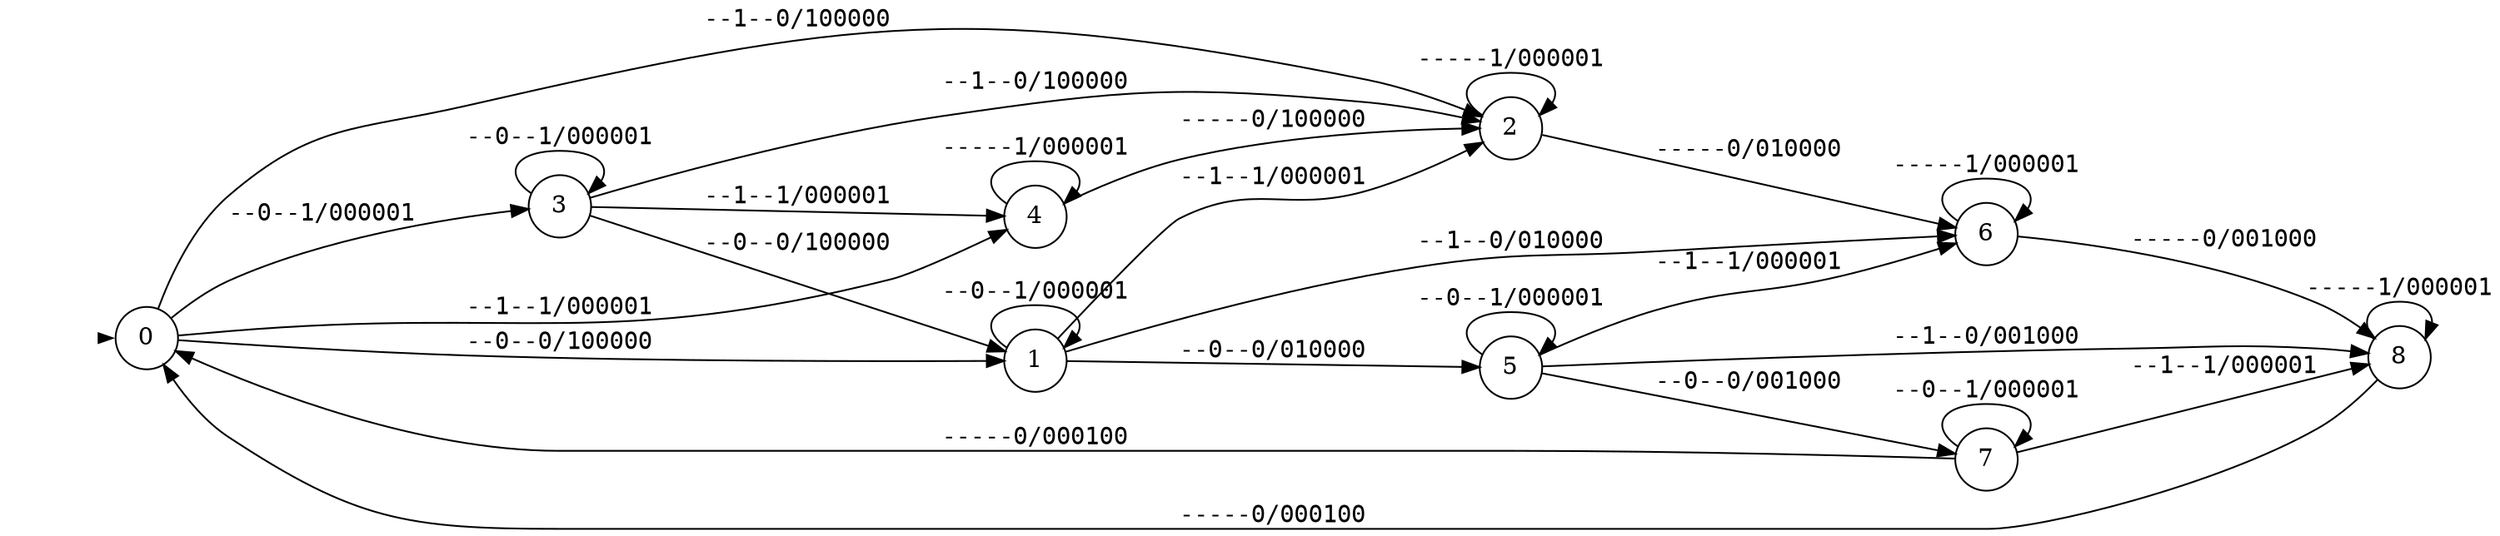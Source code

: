 digraph""{graph[rankdir=LR,ranksep=0.8,nodesep=0.2];node[shape=circle];edge[fontname=mono];init[shape=point,style=invis];0[label="0"];1[label="1"];2[label="2"];3[label="3"];4[label="4"];5[label="5"];6[label="6"];7[label="7"];8[label="8"];init->0[penwidth=0,tooltip="initialstate"];0->1[label="--0--0/100000\l",labeltooltip="&#172;full_battery&#8743;&#172;fire_alarm/go_entrace&#8743;&#172;go_counter&#8743;&#172;go_back&#8743;&#172;go_warehouse&#8743;&#172;go_charging_point&#8743;&#172;go_safe_loc&#10;"];0->2[label="--1--0/100000\l",labeltooltip="full_battery&#8743;&#172;fire_alarm/go_entrace&#8743;&#172;go_counter&#8743;&#172;go_back&#8743;&#172;go_warehouse&#8743;&#172;go_charging_point&#8743;&#172;go_safe_loc&#10;"];0->3[label="--0--1/000001\l",labeltooltip="&#172;full_battery&#8743;fire_alarm/&#172;go_entrace&#8743;&#172;go_counter&#8743;&#172;go_back&#8743;&#172;go_warehouse&#8743;&#172;go_charging_point&#8743;go_safe_loc&#10;"];0->4[label="--1--1/000001\l",labeltooltip="full_battery&#8743;fire_alarm/&#172;go_entrace&#8743;&#172;go_counter&#8743;&#172;go_back&#8743;&#172;go_warehouse&#8743;&#172;go_charging_point&#8743;go_safe_loc&#10;"];1->1[label="--0--1/000001\l",labeltooltip="&#172;full_battery&#8743;fire_alarm/&#172;go_entrace&#8743;&#172;go_counter&#8743;&#172;go_back&#8743;&#172;go_warehouse&#8743;&#172;go_charging_point&#8743;go_safe_loc&#10;"];1->2[label="--1--1/000001\l",labeltooltip="full_battery&#8743;fire_alarm/&#172;go_entrace&#8743;&#172;go_counter&#8743;&#172;go_back&#8743;&#172;go_warehouse&#8743;&#172;go_charging_point&#8743;go_safe_loc&#10;"];1->5[label="--0--0/010000\l",labeltooltip="&#172;full_battery&#8743;&#172;fire_alarm/&#172;go_entrace&#8743;go_counter&#8743;&#172;go_back&#8743;&#172;go_warehouse&#8743;&#172;go_charging_point&#8743;&#172;go_safe_loc&#10;"];1->6[label="--1--0/010000\l",labeltooltip="full_battery&#8743;&#172;fire_alarm/&#172;go_entrace&#8743;go_counter&#8743;&#172;go_back&#8743;&#172;go_warehouse&#8743;&#172;go_charging_point&#8743;&#172;go_safe_loc&#10;"];2->2[label="-----1/000001\l",labeltooltip="fire_alarm/&#172;go_entrace&#8743;&#172;go_counter&#8743;&#172;go_back&#8743;&#172;go_warehouse&#8743;&#172;go_charging_point&#8743;go_safe_loc&#10;"];2->6[label="-----0/010000\l",labeltooltip="&#172;fire_alarm/&#172;go_entrace&#8743;go_counter&#8743;&#172;go_back&#8743;&#172;go_warehouse&#8743;&#172;go_charging_point&#8743;&#172;go_safe_loc&#10;"];3->1[label="--0--0/100000\l",labeltooltip="&#172;full_battery&#8743;&#172;fire_alarm/go_entrace&#8743;&#172;go_counter&#8743;&#172;go_back&#8743;&#172;go_warehouse&#8743;&#172;go_charging_point&#8743;&#172;go_safe_loc&#10;"];3->2[label="--1--0/100000\l",labeltooltip="full_battery&#8743;&#172;fire_alarm/go_entrace&#8743;&#172;go_counter&#8743;&#172;go_back&#8743;&#172;go_warehouse&#8743;&#172;go_charging_point&#8743;&#172;go_safe_loc&#10;"];3->3[label="--0--1/000001\l",labeltooltip="&#172;full_battery&#8743;fire_alarm/&#172;go_entrace&#8743;&#172;go_counter&#8743;&#172;go_back&#8743;&#172;go_warehouse&#8743;&#172;go_charging_point&#8743;go_safe_loc&#10;"];3->4[label="--1--1/000001\l",labeltooltip="full_battery&#8743;fire_alarm/&#172;go_entrace&#8743;&#172;go_counter&#8743;&#172;go_back&#8743;&#172;go_warehouse&#8743;&#172;go_charging_point&#8743;go_safe_loc&#10;"];4->2[label="-----0/100000\l",labeltooltip="&#172;fire_alarm/go_entrace&#8743;&#172;go_counter&#8743;&#172;go_back&#8743;&#172;go_warehouse&#8743;&#172;go_charging_point&#8743;&#172;go_safe_loc&#10;"];4->4[label="-----1/000001\l",labeltooltip="fire_alarm/&#172;go_entrace&#8743;&#172;go_counter&#8743;&#172;go_back&#8743;&#172;go_warehouse&#8743;&#172;go_charging_point&#8743;go_safe_loc&#10;"];5->5[label="--0--1/000001\l",labeltooltip="&#172;full_battery&#8743;fire_alarm/&#172;go_entrace&#8743;&#172;go_counter&#8743;&#172;go_back&#8743;&#172;go_warehouse&#8743;&#172;go_charging_point&#8743;go_safe_loc&#10;"];5->6[label="--1--1/000001\l",labeltooltip="full_battery&#8743;fire_alarm/&#172;go_entrace&#8743;&#172;go_counter&#8743;&#172;go_back&#8743;&#172;go_warehouse&#8743;&#172;go_charging_point&#8743;go_safe_loc&#10;"];5->7[label="--0--0/001000\l",labeltooltip="&#172;full_battery&#8743;&#172;fire_alarm/&#172;go_entrace&#8743;&#172;go_counter&#8743;go_back&#8743;&#172;go_warehouse&#8743;&#172;go_charging_point&#8743;&#172;go_safe_loc&#10;"];5->8[label="--1--0/001000\l",labeltooltip="full_battery&#8743;&#172;fire_alarm/&#172;go_entrace&#8743;&#172;go_counter&#8743;go_back&#8743;&#172;go_warehouse&#8743;&#172;go_charging_point&#8743;&#172;go_safe_loc&#10;"];6->6[label="-----1/000001\l",labeltooltip="fire_alarm/&#172;go_entrace&#8743;&#172;go_counter&#8743;&#172;go_back&#8743;&#172;go_warehouse&#8743;&#172;go_charging_point&#8743;go_safe_loc&#10;"];6->8[label="-----0/001000\l",labeltooltip="&#172;fire_alarm/&#172;go_entrace&#8743;&#172;go_counter&#8743;go_back&#8743;&#172;go_warehouse&#8743;&#172;go_charging_point&#8743;&#172;go_safe_loc&#10;"];7->0[label="-----0/000100\l",labeltooltip="&#172;fire_alarm/&#172;go_entrace&#8743;&#172;go_counter&#8743;&#172;go_back&#8743;go_warehouse&#8743;&#172;go_charging_point&#8743;&#172;go_safe_loc&#10;"];7->7[label="--0--1/000001\l",labeltooltip="&#172;full_battery&#8743;fire_alarm/&#172;go_entrace&#8743;&#172;go_counter&#8743;&#172;go_back&#8743;&#172;go_warehouse&#8743;&#172;go_charging_point&#8743;go_safe_loc&#10;"];7->8[label="--1--1/000001\l",labeltooltip="full_battery&#8743;fire_alarm/&#172;go_entrace&#8743;&#172;go_counter&#8743;&#172;go_back&#8743;&#172;go_warehouse&#8743;&#172;go_charging_point&#8743;go_safe_loc&#10;"];8->0[label="-----0/000100\l",labeltooltip="&#172;fire_alarm/&#172;go_entrace&#8743;&#172;go_counter&#8743;&#172;go_back&#8743;go_warehouse&#8743;&#172;go_charging_point&#8743;&#172;go_safe_loc&#10;"];8->8[label="-----1/000001\l",labeltooltip="fire_alarm/&#172;go_entrace&#8743;&#172;go_counter&#8743;&#172;go_back&#8743;&#172;go_warehouse&#8743;&#172;go_charging_point&#8743;go_safe_loc&#10;"];}